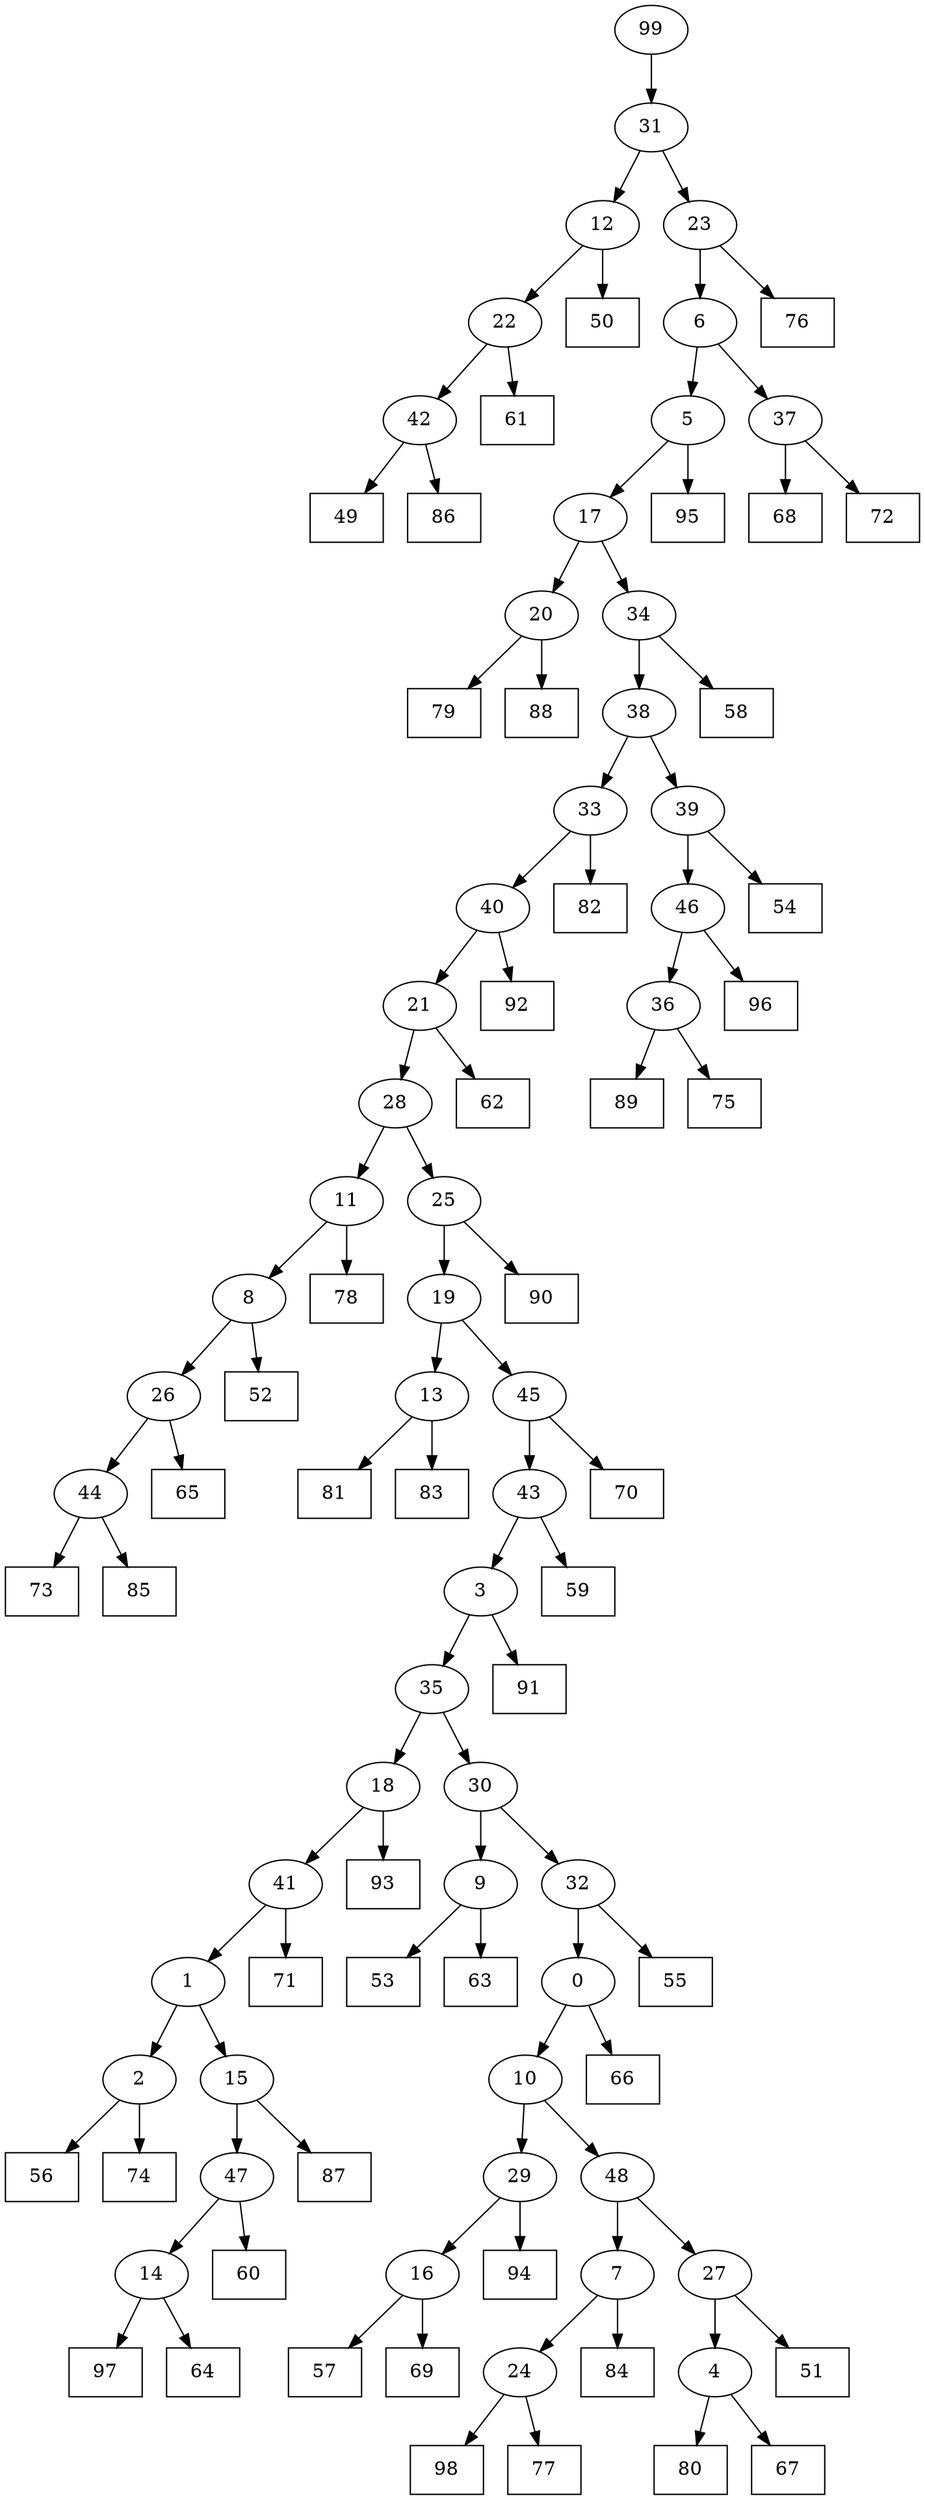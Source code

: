 digraph G {
0[label="0"];
1[label="1"];
2[label="2"];
3[label="3"];
4[label="4"];
5[label="5"];
6[label="6"];
7[label="7"];
8[label="8"];
9[label="9"];
10[label="10"];
11[label="11"];
12[label="12"];
13[label="13"];
14[label="14"];
15[label="15"];
16[label="16"];
17[label="17"];
18[label="18"];
19[label="19"];
20[label="20"];
21[label="21"];
22[label="22"];
23[label="23"];
24[label="24"];
25[label="25"];
26[label="26"];
27[label="27"];
28[label="28"];
29[label="29"];
30[label="30"];
31[label="31"];
32[label="32"];
33[label="33"];
34[label="34"];
35[label="35"];
36[label="36"];
37[label="37"];
38[label="38"];
39[label="39"];
40[label="40"];
41[label="41"];
42[label="42"];
43[label="43"];
44[label="44"];
45[label="45"];
46[label="46"];
47[label="47"];
48[label="48"];
49[shape=box,label="71"];
50[shape=box,label="57"];
51[shape=box,label="52"];
52[shape=box,label="73"];
53[shape=box,label="85"];
54[shape=box,label="53"];
55[shape=box,label="63"];
56[shape=box,label="89"];
57[shape=box,label="82"];
58[shape=box,label="59"];
59[shape=box,label="84"];
60[shape=box,label="98"];
61[shape=box,label="76"];
62[shape=box,label="60"];
63[shape=box,label="68"];
64[shape=box,label="69"];
65[shape=box,label="92"];
66[shape=box,label="49"];
67[shape=box,label="56"];
68[shape=box,label="93"];
69[shape=box,label="81"];
70[shape=box,label="97"];
71[shape=box,label="79"];
72[shape=box,label="83"];
73[shape=box,label="87"];
74[shape=box,label="74"];
75[shape=box,label="61"];
76[shape=box,label="96"];
77[shape=box,label="95"];
78[shape=box,label="80"];
79[shape=box,label="67"];
80[shape=box,label="66"];
81[shape=box,label="58"];
82[shape=box,label="75"];
83[shape=box,label="65"];
84[shape=box,label="51"];
85[shape=box,label="70"];
86[shape=box,label="86"];
87[shape=box,label="91"];
88[shape=box,label="78"];
89[shape=box,label="64"];
90[shape=box,label="88"];
91[shape=box,label="62"];
92[shape=box,label="77"];
93[shape=box,label="55"];
94[shape=box,label="94"];
95[shape=box,label="90"];
96[shape=box,label="54"];
97[shape=box,label="72"];
98[shape=box,label="50"];
99[label="99"];
44->52 ;
20->71 ;
15->73 ;
4->79 ;
43->58 ;
25->95 ;
39->96 ;
26->83 ;
33->57 ;
8->51 ;
1->15 ;
10->48 ;
9->54 ;
37->97 ;
37->63 ;
43->3 ;
3->87 ;
2->74 ;
8->26 ;
45->43 ;
14->70 ;
29->94 ;
38->33 ;
12->22 ;
42->66 ;
2->67 ;
22->42 ;
35->18 ;
18->68 ;
21->91 ;
1->2 ;
17->20 ;
20->90 ;
30->32 ;
22->75 ;
11->88 ;
26->44 ;
44->53 ;
10->29 ;
40->21 ;
30->9 ;
9->55 ;
47->62 ;
21->28 ;
28->25 ;
24->60 ;
14->89 ;
28->11 ;
23->6 ;
32->93 ;
35->30 ;
7->59 ;
25->19 ;
19->13 ;
0->80 ;
16->64 ;
3->35 ;
48->27 ;
27->84 ;
32->0 ;
0->10 ;
12->98 ;
17->34 ;
34->81 ;
6->37 ;
15->47 ;
29->16 ;
16->50 ;
47->14 ;
27->4 ;
4->78 ;
5->77 ;
48->7 ;
13->69 ;
31->12 ;
36->82 ;
19->45 ;
45->85 ;
41->49 ;
33->40 ;
40->65 ;
11->8 ;
46->36 ;
36->56 ;
99->31 ;
31->23 ;
23->61 ;
7->24 ;
24->92 ;
13->72 ;
38->39 ;
39->46 ;
46->76 ;
42->86 ;
6->5 ;
5->17 ;
34->38 ;
18->41 ;
41->1 ;
}
